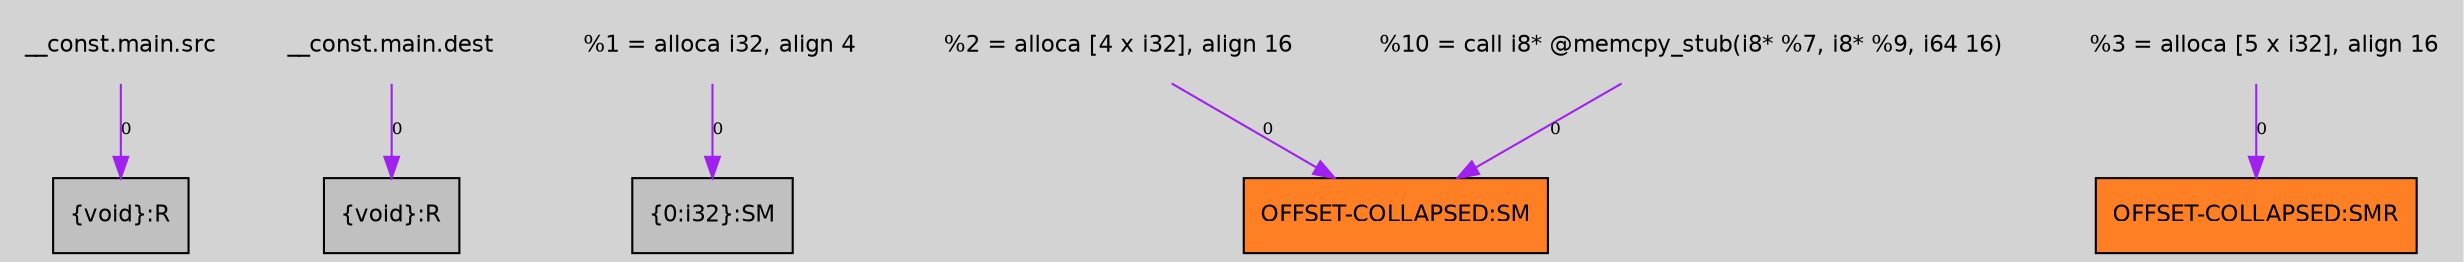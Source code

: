 digraph unnamed {
	graph [center=true, ratio=true, bgcolor=lightgray, fontname=Helvetica];
	node  [fontname=Helvetica, fontsize=11];

	Node0x4a46bc0 [shape=record,fillcolor=gray, style=filled,label="{\{void\}:R}"];
	Node0x4a46c60 [shape=record,fillcolor=gray, style=filled,label="{\{void\}:R}"];
	Node0x4a46d00 [shape=record,fillcolor=gray, style=filled,label="{\{0:i32\}:SM}"];
	Node0x4a46dc0 [shape=record,fillcolor=chocolate1, style=filled,label="{OFFSET-COLLAPSED:SM}"];
	Node0x4a46ea0 [shape=record,fillcolor=chocolate1, style=filled,label="{OFFSET-COLLAPSED:SMR}"];
	Node0x4a2b158 [shape=plaintext, label ="__const.main.src"];
	Node0x4a2b158 -> Node0x4a46bc0[arrowtail=tee,label="0",fontsize=8,color=purple];
	Node0x4a2bb98 [shape=plaintext, label ="__const.main.dest"];
	Node0x4a2bb98 -> Node0x4a46c60[arrowtail=tee,label="0",fontsize=8,color=purple];
	Node0x4a2c518 [shape=plaintext, label ="  %1 = alloca i32, align 4"];
	Node0x4a2c518 -> Node0x4a46d00[arrowtail=tee,label="0",fontsize=8,color=purple];
	Node0x4a2cd58 [shape=plaintext, label ="  %2 = alloca [4 x i32], align 16"];
	Node0x4a2cd58 -> Node0x4a46dc0[arrowtail=tee,label="0",fontsize=8,color=purple];
	Node0x4a2dd50 [shape=plaintext, label ="  %10 = call i8* @memcpy_stub(i8* %7, i8* %9, i64 16)"];
	Node0x4a2dd50 -> Node0x4a46dc0[arrowtail=tee,label="0",fontsize=8,color=purple];
	Node0x4a2cdb8 [shape=plaintext, label ="  %3 = alloca [5 x i32], align 16"];
	Node0x4a2cdb8 -> Node0x4a46ea0[arrowtail=tee,label="0",fontsize=8,color=purple];
}
